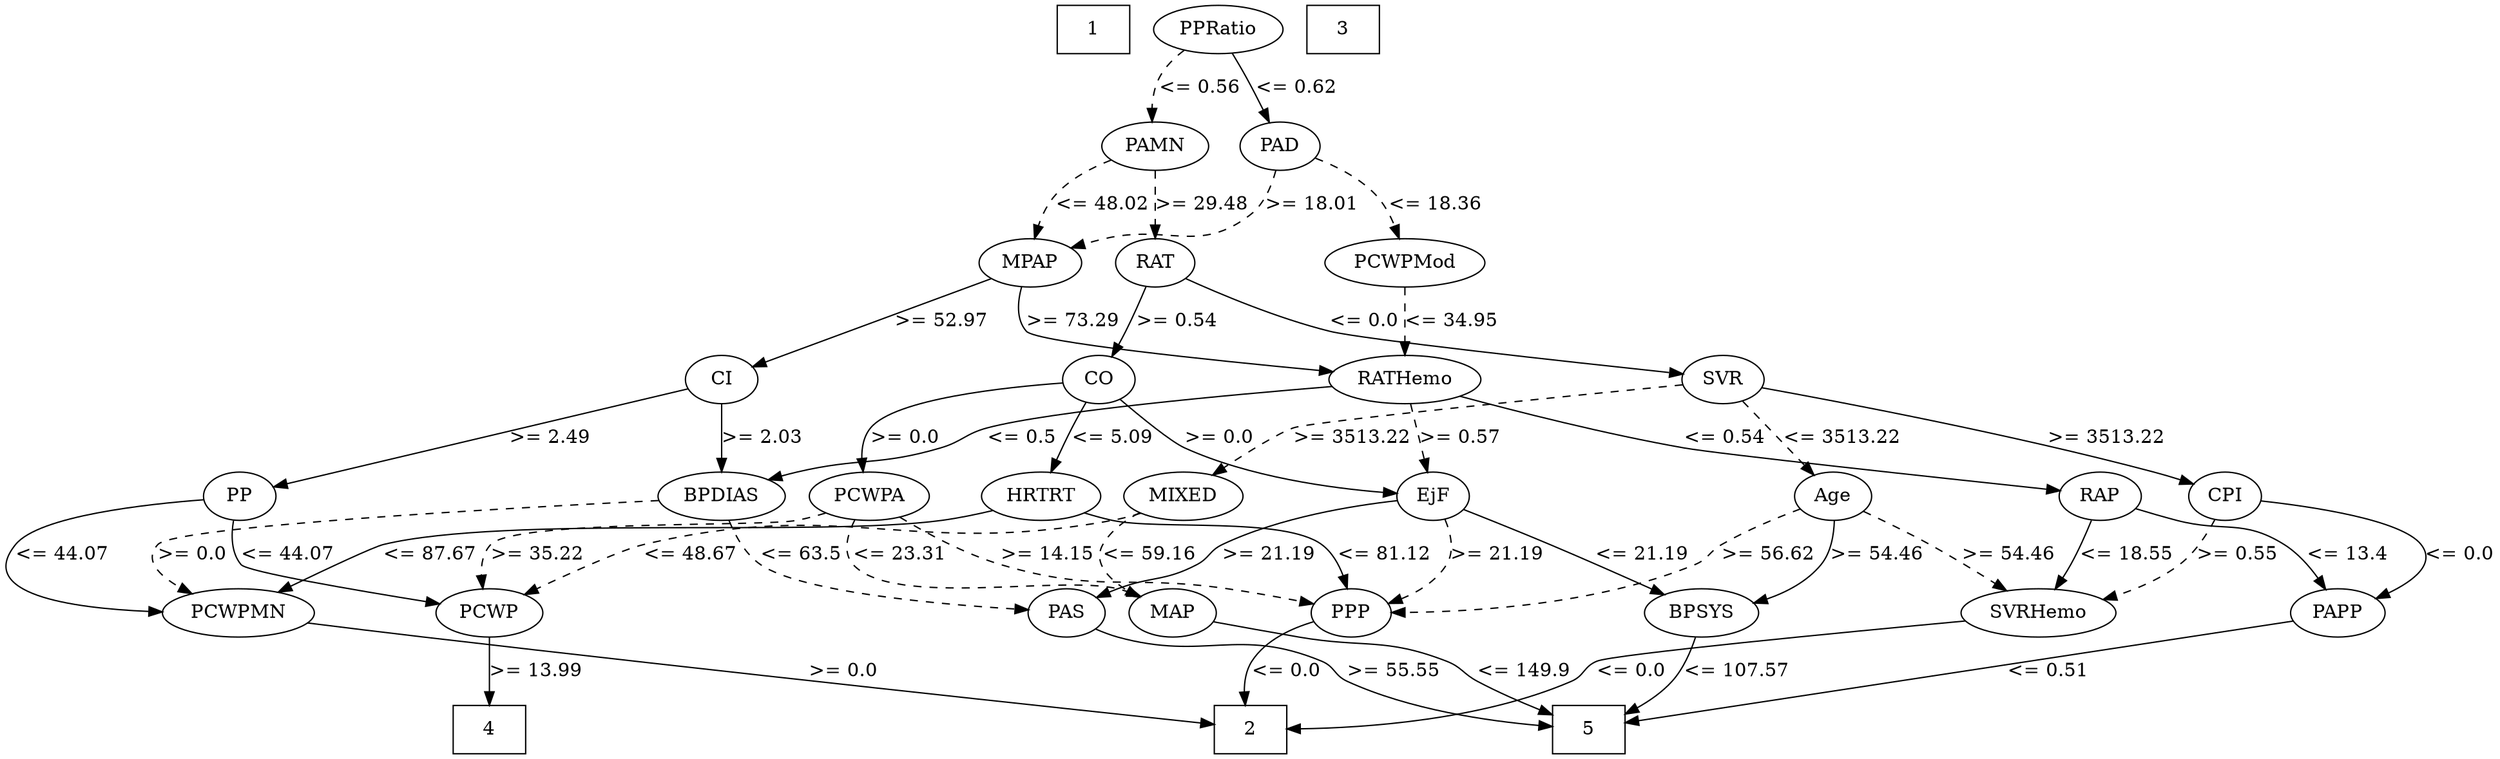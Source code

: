 strict digraph G {
	graph [bb="0,0,1488.8,558"];
	node [label="\N"];
	1	[height=0.5,
		pos="650.8,540",
		shape=box,
		width=0.75];
	2	[height=0.5,
		pos="747.8,18",
		shape=box,
		width=0.75];
	3	[height=0.5,
		pos="820.8,540",
		shape=box,
		width=0.75];
	4	[height=0.5,
		pos="290.8,18",
		shape=box,
		width=0.75];
	5	[height=0.5,
		pos="951.8,18",
		shape=box,
		width=0.75];
	RAP	[height=0.5,
		pos="1258.8,192",
		width=0.77778];
	SVRHemo	[height=0.5,
		pos="1222.8,105",
		width=1.3902];
	RAP -> SVRHemo	[label="<= 18.55",
		lp="1268.8,148.5",
		op="<=",
		param=18.55,
		pos="e,1230,123.05 1251.7,174.21 1246.6,162.29 1239.8,146.06 1234,132.42",
		style=solid];
	PAPP	[height=0.5,
		pos="1401.8,105",
		width=0.88889];
	RAP -> PAPP	[label="<= 13.4",
		lp="1398.3,148.5",
		op="<=",
		param=13.4,
		pos="e,1392,122.66 1280.9,180.77 1286.3,178.41 1292.2,176 1297.8,174 1325.2,164.16 1336.5,171.99 1360.8,156 1370.6,149.56 1379.3,140.03 \
1386,131.02",
		style=solid];
	SVRHemo -> 2	[label="<= 0.0",
		lp="974.8,61.5",
		op="<=",
		param=0.0,
		pos="e,775,19.955 1175.4,99.175 1104.2,91.706 975.56,77.338 955.8,69 945.89,64.817 946.6,58.443 936.8,54 887.38,31.594 824.5,23.531 785.19,\
20.63",
		style=solid];
	PAPP -> 5	[label="<= 0.51",
		lp="1225.3,61.5",
		op="<=",
		param=0.51,
		pos="e,979.07,24.15 1371.9,98.357 1292.5,83.357 1076.3,42.516 989.05,26.036",
		style=solid];
	PAS	[height=0.5,
		pos="619.8,105",
		width=0.75];
	PAS -> 5	[label=">= 55.55",
		lp="831.8,61.5",
		op=">=",
		param=55.55,
		pos="e,924.79,21.932 640.32,93 645.27,90.714 650.63,88.536 655.8,87 712.13,70.259 732.73,92.017 786.8,69 796.7,64.786 796.12,58.697 805.8,\
54 840.62,37.102 884.17,28.032 914.6,23.393",
		style=solid];
	PAD	[height=0.5,
		pos="775.8,453",
		width=0.79437];
	PCWPMod	[height=0.5,
		pos="846.8,366",
		width=1.4444];
	PAD -> PCWPMod	[label="<= 18.36",
		lp="858.8,409.5",
		op="<=",
		param=18.36,
		pos="e,841.87,383.99 796.87,440.49 806.37,434.48 817.15,426.41 824.8,417 830.41,410.09 834.87,401.53 838.26,393.46",
		style=dashed];
	MPAP	[height=0.5,
		pos="621.8,366",
		width=0.97491];
	PAD -> MPAP	[label=">= 18.01",
		lp="787.8,409.5",
		op=">=",
		param=18.01,
		pos="e,648.09,377.93 771.17,435.14 767.26,424.07 760.54,410.18 749.8,402 719.43,378.86 702.39,394.91 665.8,384 663.17,383.22 660.47,382.34 \
657.77,381.42",
		style=dashed];
	RATHemo	[height=0.5,
		pos="846.8,279",
		width=1.375];
	PCWPMod -> RATHemo	[label="<= 34.95",
		lp="872.8,322.5",
		op="<=",
		param=34.95,
		pos="e,846.8,297.18 846.8,347.8 846.8,336.16 846.8,320.55 846.8,307.24",
		style=dashed];
	MPAP -> RATHemo	[label=">= 73.29",
		lp="652.8,322.5",
		op=">=",
		param=73.29,
		pos="e,800.94,285.85 618.7,348.03 617.76,337.2 618.66,323.63 626.8,315 632.43,309.03 727.38,295.58 790.68,287.2",
		style=solid];
	CI	[height=0.5,
		pos="423.8,279",
		width=0.75];
	MPAP -> CI	[label=">= 52.97",
		lp="560.8,322.5",
		op=">=",
		param=52.97,
		pos="e,445.92,289.5 595.51,353.71 559.24,338.14 493.95,310.12 455.18,293.47",
		style=solid];
	PAMN	[height=0.5,
		pos="692.8,453",
		width=1.0139];
	PAMN -> MPAP	[label="<= 48.02",
		lp="666.8,409.5",
		op="<=",
		param=48.02,
		pos="e,625.49,384.07 668.08,439.66 658.5,433.87 648.11,426.21 640.8,417 635.44,410.25 631.47,401.82 628.59,393.82",
		style=dashed];
	RAT	[height=0.5,
		pos="702.8,366",
		width=0.76389];
	PAMN -> RAT	[label=">= 29.48",
		lp="723.8,409.5",
		op=">=",
		param=29.48,
		pos="e,700.21,384.07 694.33,434.86 695.24,425.19 696.48,412.91 697.8,402 698.11,399.44 698.45,396.78 698.81,394.12",
		style=dashed];
	CO	[height=0.5,
		pos="665.8,279",
		width=0.75];
	RAT -> CO	[label=">= 0.54",
		lp="709.3,322.5",
		op=">=",
		param=0.54,
		pos="e,673.04,296.63 695.67,348.61 690.43,336.58 683.2,319.98 677.17,306.13",
		style=solid];
	SVR	[height=0.5,
		pos="1032.8,279",
		width=0.77778];
	RAT -> SVR	[label="<= 0.0",
		lp="823.8,322.5",
		op="<=",
		param=0.0,
		pos="e,1005.5,283.72 722.37,353.17 742.38,341.62 774.69,324.45 804.8,315 822.6,309.42 935.26,293.42 995.27,285.13",
		style=solid];
	PCWP	[height=0.5,
		pos="290.8,105",
		width=0.97491];
	PCWP -> 4	[label=">= 13.99",
		lp="316.8,61.5",
		op=">=",
		param=13.99,
		pos="e,290.8,36.175 290.8,86.799 290.8,75.163 290.8,59.548 290.8,46.237",
		style=solid];
	RATHemo -> RAP	[label="<= 0.54",
		lp="1030.3,235.5",
		op="<=",
		param=0.54,
		pos="e,1231.6,196.54 880.6,265.74 912.88,254.45 963.1,237.99 1007.8,228 1028.2,223.44 1156.5,206.38 1221.3,197.88",
		style=solid];
	EjF	[height=0.5,
		pos="864.8,192",
		width=0.75];
	RATHemo -> EjF	[label=">= 0.57",
		lp="879.3,235.5",
		op=">=",
		param=0.57,
		pos="e,861.22,209.89 850.44,260.8 852.92,249.09 856.26,233.34 859.09,219.97",
		style=dashed];
	BPDIAS	[height=0.5,
		pos="423.8,192",
		width=1.1735];
	RATHemo -> BPDIAS	[label="<= 0.5",
		lp="621.8,235.5",
		op="<=",
		param=0.5,
		pos="e,455.17,204.14 800.36,272.65 740.3,265.5 639.1,252.63 602.8,243 585.25,238.35 582.22,233.13 564.8,228 525.67,216.47 514.23,220.47 \
474.8,210 471.6,209.15 468.3,208.21 465,207.22",
		style=solid];
	PCWPA	[height=0.5,
		pos="525.8,192",
		width=1.1555];
	PCWPA -> PCWP	[label=">= 35.22",
		lp="317.8,148.5",
		op=">=",
		param=35.22,
		pos="e,285.97,122.94 495.36,179.62 488.67,177.47 481.56,175.44 474.8,174 434.83,165.49 319.55,186 291.8,156 286.16,149.9 284.6,141.39 \
284.85,133.11",
		style=dashed];
	MAP	[height=0.5,
		pos="695.8,105",
		width=0.84854];
	PCWPA -> MAP	[label="<= 23.31",
		lp="535.8,148.5",
		op="<=",
		param=23.31,
		pos="e,672.92,117.01 513.14,174.46 506.62,163.82 501.59,150.29 509.8,141 531.46,116.51 624.23,131.48 655.8,123 658.29,122.33 660.82,121.54 \
663.35,120.67",
		style=dashed];
	PPP	[height=0.5,
		pos="808.8,105",
		width=0.75];
	PCWPA -> PPP	[label=">= 14.15",
		lp="627.8,148.5",
		op=">=",
		param=14.15,
		pos="e,783.92,112.41 543.87,175.71 558.52,164.2 580.2,149.07 601.8,141 658.09,119.96 676.69,133.83 735.8,123 748.4,120.69 762.1,117.65 \
774.2,114.77",
		style=dashed];
	MAP -> 5	[label="<= 149.9",
		lp="910.8,61.5",
		op="<=",
		param=149.9,
		pos="e,924.74,32.383 723.93,97.663 738.51,94.413 756.59,90.428 772.8,87 812.28,78.65 824.45,84.296 861.8,69 873.09,64.375 874.27,60.166 \
884.8,54 894.69,48.213 905.62,42.304 915.73,37.028",
		style=solid];
	PPP -> 2	[label="<= 0.0",
		lp="767.8,61.5",
		op="<=",
		param=0.0,
		pos="e,744.13,36.342 784.67,96.481 771.62,91.058 756.62,82.308 748.8,69 744.87,62.31 743.56,54.197 743.52,46.47",
		style=solid];
	PCWPMN	[height=0.5,
		pos="133.8,105",
		width=1.3902];
	PCWPMN -> 2	[label=">= 0.0",
		lp="499.8,61.5",
		op=">=",
		param=0.0,
		pos="e,720.63,22.548 178.87,97.068 199.55,93.925 224.41,90.203 246.8,87 420.12,62.201 627.51,34.764 710.65,23.856",
		style=solid];
	CO -> PCWPA	[label=">= 0.0",
		lp="545.8,235.5",
		op=">=",
		param=0.0,
		pos="e,521.33,210.04 639.4,275.14 603.1,270.6 540.67,260.43 526.8,243 521.71,236.6 520.23,228.14 520.39,220",
		style=solid];
	HRTRT	[height=0.5,
		pos="635.8,192",
		width=1.1013];
	CO -> HRTRT	[label="<= 5.09",
		lp="671.3,235.5",
		op="<=",
		param=5.09,
		pos="e,639.43,210.38 657.16,261.91 654.24,256.07 651.14,249.34 648.8,243 646.11,235.71 643.75,227.63 641.81,220.13",
		style=solid];
	CO -> EjF	[label=">= 0.0",
		lp="735.8,235.5",
		op=">=",
		param=0.0,
		pos="e,839.43,198.22 677.57,262.61 686.98,251.36 701.16,236.62 716.8,228 726.66,222.56 789.07,208.84 829.63,200.28",
		style=solid];
	HRTRT -> PPP	[label="<= 81.12",
		lp="823.8,148.5",
		op="<=",
		param=81.12,
		pos="e,805.65,122.93 665,179.78 671.15,177.67 677.64,175.62 683.8,174 728.75,162.2 750.22,184.66 786.8,156 794.28,150.14 799.28,141.19 \
802.59,132.49",
		style=solid];
	HRTRT -> PCWPMN	[label="<= 87.67",
		lp="255.8,148.5",
		op="<=",
		param=87.67,
		pos="e,158.94,120.66 604.87,180.65 595.91,178.05 586.05,175.55 576.8,174 424.5,148.45 378.8,196.6 229.8,156 217.21,152.57 190.03,138.15 \
167.8,125.67",
		style=solid];
	EjF -> PAS	[label=">= 21.19",
		lp="756.8,148.5",
		op=">=",
		param=21.19,
		pos="e,640.92,116.53 839.27,185.64 805.97,178.44 749.74,165.43 730.8,156 721.17,151.21 721.29,146.06 711.8,141 688.73,128.7 680.12,132.6 \
655.8,123 653.97,122.28 652.1,121.5 650.22,120.7",
		style=solid];
	EjF -> PPP	[label=">= 21.19",
		lp="891.8,148.5",
		op=">=",
		param=21.19,
		pos="e,831.36,115.01 867.44,173.7 868.14,163.53 867.45,150.79 861.8,141 856.77,132.28 848.58,125.33 840.14,120",
		style=dashed];
	BPSYS	[height=0.5,
		pos="1019.8,105",
		width=1.0471];
	EjF -> BPSYS	[label="<= 21.19",
		lp="976.8,148.5",
		op="<=",
		param=21.19,
		pos="e,995.97,119.07 885.06,179.89 910.94,165.7 956.06,140.95 986.9,124.04",
		style=solid];
	CI -> BPDIAS	[label=">= 2.03",
		lp="446.3,235.5",
		op=">=",
		param=2.03,
		pos="e,423.8,210.18 423.8,260.8 423.8,249.16 423.8,233.55 423.8,220.24",
		style=solid];
	PP	[height=0.5,
		pos="140.8,192",
		width=0.75];
	CI -> PP	[label=">= 2.49",
		lp="322.3,235.5",
		op=">=",
		param=2.49,
		pos="e,164.87,200.23 399.67,270.75 349.23,255.6 232.53,220.55 174.63,203.16",
		style=solid];
	BPDIAS -> PAS	[label="<= 63.5",
		lp="479.3,148.5",
		op="<=",
		param=63.5,
		pos="e,592.55,105.74 430.82,174.09 436.29,162.99 444.95,149.1 456.8,141 494.27,115.4 546.98,108.03 582.21,106.16",
		style=dashed];
	BPDIAS -> PCWPMN	[label=">= 0.0",
		lp="113.8,148.5",
		op=">=",
		param=0.0,
		pos="e,110.11,120.88 382.25,188.05 295.92,181.73 104.31,166.57 94.8,156 86.705,147 92.761,136.5 102.3,127.46",
		style=dashed];
	PP -> PCWP	[label="<= 44.07",
		lp="167.8,148.5",
		op="<=",
		param=44.07,
		pos="e,258.04,111.52 136.28,173.92 134.55,163.32 134.48,150.05 141.8,141 148.57,132.63 206.53,120.82 248.12,113.29",
		style=solid];
	PP -> PCWPMN	[label="<= 44.07",
		lp="31.8,148.5",
		op="<=",
		param=44.07,
		pos="e,84.712,108.95 114.21,187.94 78.766,183.25 18.951,172.99 5.8001,156 -16.075,127.73 31.501,115.42 74.725,110.08",
		style=solid];
	MIXED	[height=0.5,
		pos="733.8,192",
		width=1.125];
	MIXED -> PCWP	[label="<= 48.67",
		lp="412.8,148.5",
		op="<=",
		param=48.67,
		pos="e,311.09,119.81 704.62,179.42 698.19,177.28 691.33,175.31 684.8,174 554.68,148.01 514.67,191.42 386.8,156 362.94,149.39 338.22,136.34 \
319.83,125.23",
		style=dashed];
	MIXED -> MAP	[label="<= 59.16",
		lp="685.8,148.5",
		op="<=",
		param=59.16,
		pos="e,676.17,119.07 702.87,180.21 684.93,173.26 664.89,164.04 659.8,156 653.34,145.8 659.57,134.88 668.56,125.85",
		style=dashed];
	BPSYS -> 5	[label="<= 107.57",
		lp="1034.8,61.5",
		op="<=",
		param=107.57,
		pos="e,979.13,36.202 1014.8,87.092 1011.2,76.818 1005.5,63.832 997.8,54 994.62,49.966 990.87,46.145 986.91,42.615",
		style=solid];
	CPI	[height=0.5,
		pos="1333.8,192",
		width=0.75];
	CPI -> SVRHemo	[label=">= 0.55",
		lp="1334.3,148.5",
		op=">=",
		param=0.55,
		pos="e,1258.3,117.8 1325.2,174.43 1319,163.77 1309.9,150.24 1298.8,141 1289.7,133.37 1278.6,127.03 1267.7,121.95",
		style=dashed];
	CPI -> PAPP	[label="<= 0.0",
		lp="1469.8,148.5",
		op="<=",
		param=0.0,
		pos="e,1425,117.69 1360.8,191.21 1387.8,189.78 1427.9,182.89 1447.8,156 1456.3,144.48 1446.4,132.64 1433.6,123.38",
		style=solid];
	SVR -> MIXED	[label=">= 3513.22",
		lp="817.3,235.5",
		op=">=",
		param=3513.22,
		pos="e,745.74,209.28 1005.5,274.37 942.04,265.92 789.74,245.43 784.8,243 772.46,236.92 761.24,226.72 752.48,217.11",
		style=dashed];
	SVR -> CPI	[label=">= 3513.22",
		lp="1271.3,235.5",
		op=">=",
		param=3513.22,
		pos="e,1312.4,203.35 1059.4,272.68 1107.3,262.73 1211.2,239.62 1295.8,210 1298.2,209.16 1300.6,208.24 1303.1,207.26",
		style=solid];
	Age	[height=0.5,
		pos="1088.8,192",
		width=0.75];
	SVR -> Age	[label="<= 3513.22",
		lp="1096.3,235.5",
		op="<=",
		param=3513.22,
		pos="e,1078.3,208.92 1043.3,262.01 1051.6,249.43 1063.3,231.68 1072.8,217.33",
		style=dashed];
	Age -> SVRHemo	[label=">= 54.46",
		lp="1195.8,148.5",
		op=">=",
		param=54.46,
		pos="e,1200.7,121.19 1108.6,179.59 1120.1,172.87 1134.9,164.12 1147.8,156 1162.6,146.7 1178.7,136.01 1192.2,126.91",
		style=dashed];
	Age -> PPP	[label=">= 56.62",
		lp="1056.8,148.5",
		op=">=",
		param=56.62,
		pos="e,835.61,107.49 1069.4,179.41 1058.1,172.63 1043.6,163.88 1030.8,156 1020.1,149.42 1018.5,145.51 1006.8,141 952.99,120.33 886.22,\
111.76 845.6,108.29",
		style=dashed];
	Age -> BPSYS	[label=">= 54.46",
		lp="1117.8,148.5",
		op=">=",
		param=54.46,
		pos="e,1051.7,114.84 1092.2,173.99 1093.3,163.68 1092.9,150.69 1086.8,141 1080.7,131.41 1071.1,124.3 1061,119.1",
		style=solid];
	PPRatio	[height=0.5,
		pos="735.8,540",
		width=1.1013];
	PPRatio -> PAD	[label="<= 0.62",
		lp="781.3,496.5",
		op="<=",
		param=0.62,
		pos="e,768.05,470.47 743.7,522.21 749.38,510.14 757.15,493.64 763.62,479.89",
		style=solid];
	PPRatio -> PAMN	[label="<= 0.56",
		lp="727.3,496.5",
		op="<=",
		param=0.56,
		pos="e,694.84,471.4 719.15,523.52 713.88,517.84 708.47,511.06 704.8,504 701.17,497.03 698.62,488.95 696.83,481.34",
		style=dashed];
}
